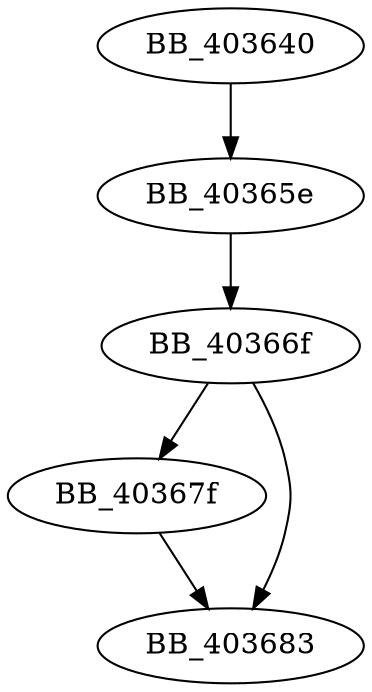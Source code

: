 DiGraph sub_403640{
BB_403640->BB_40365e
BB_40365e->BB_40366f
BB_40366f->BB_40367f
BB_40366f->BB_403683
BB_40367f->BB_403683
}
